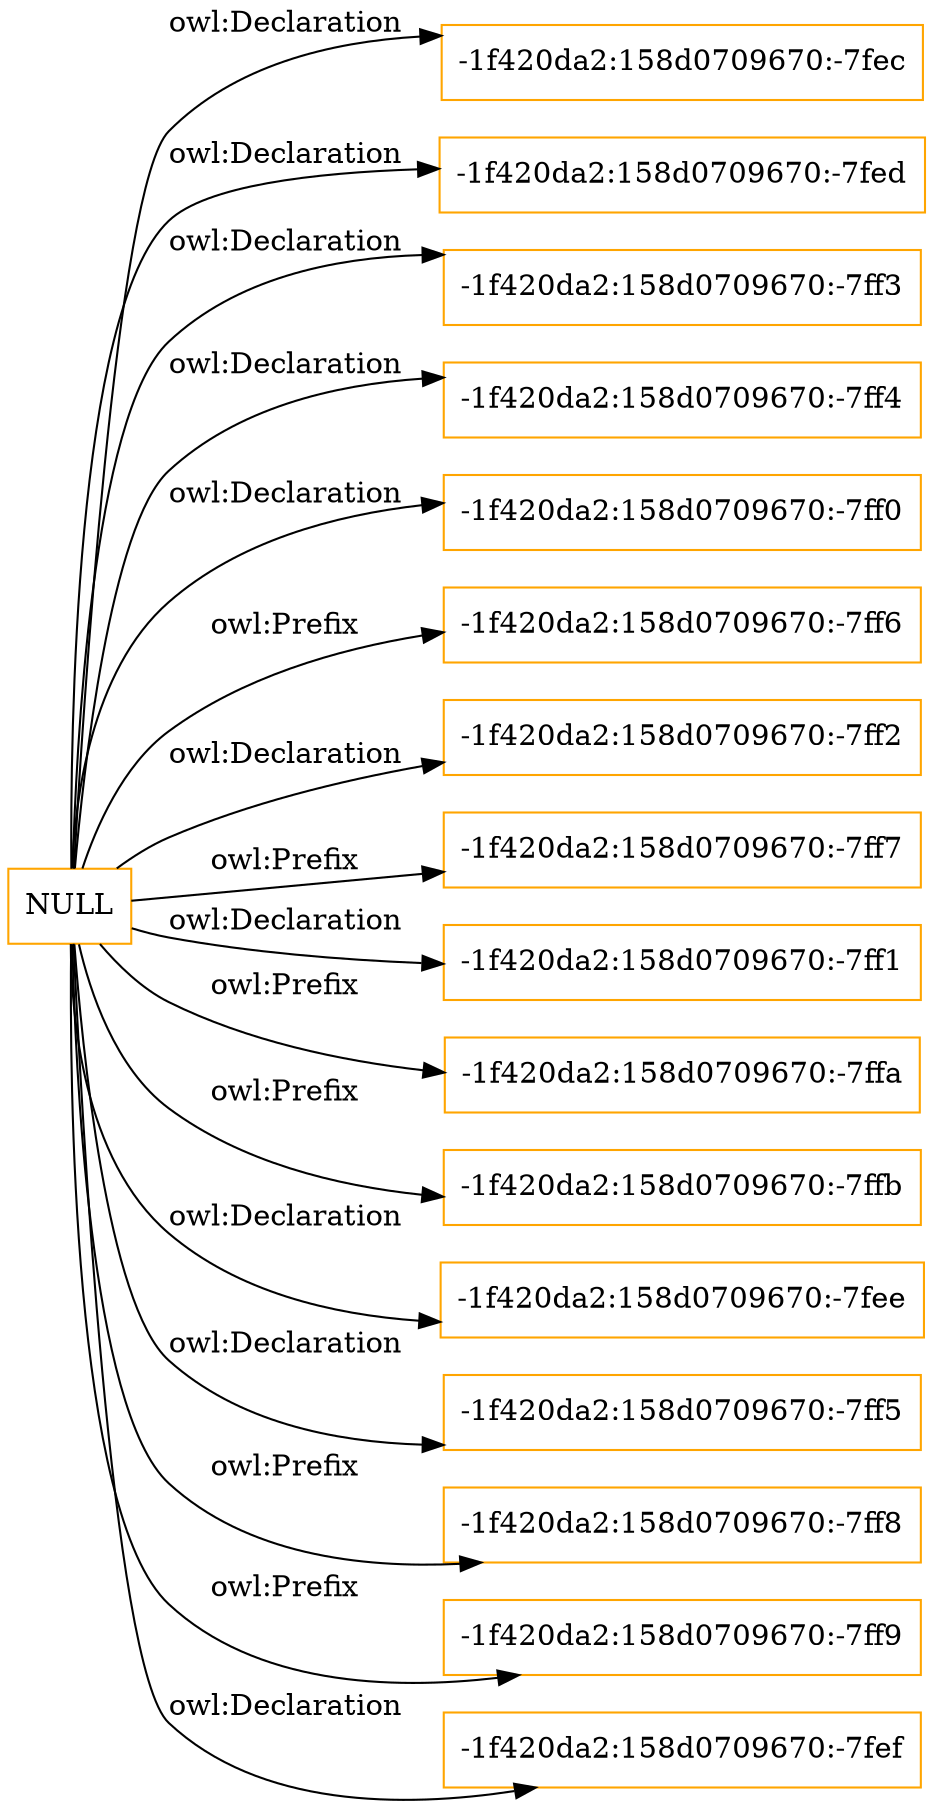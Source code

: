 digraph ar2dtool_diagram { 
rankdir=LR;
size="1501"
node [shape = rectangle, color="orange"]; "-1f420da2:158d0709670:-7fec" "-1f420da2:158d0709670:-7fed" "-1f420da2:158d0709670:-7ff3" "-1f420da2:158d0709670:-7ff4" ; /*classes style*/
	"NULL" -> "-1f420da2:158d0709670:-7ff0" [ label = "owl:Declaration" ];
	"NULL" -> "-1f420da2:158d0709670:-7ff6" [ label = "owl:Prefix" ];
	"NULL" -> "-1f420da2:158d0709670:-7fed" [ label = "owl:Declaration" ];
	"NULL" -> "-1f420da2:158d0709670:-7ff2" [ label = "owl:Declaration" ];
	"NULL" -> "-1f420da2:158d0709670:-7ff7" [ label = "owl:Prefix" ];
	"NULL" -> "-1f420da2:158d0709670:-7ff1" [ label = "owl:Declaration" ];
	"NULL" -> "-1f420da2:158d0709670:-7ff4" [ label = "owl:Declaration" ];
	"NULL" -> "-1f420da2:158d0709670:-7ffa" [ label = "owl:Prefix" ];
	"NULL" -> "-1f420da2:158d0709670:-7ffb" [ label = "owl:Prefix" ];
	"NULL" -> "-1f420da2:158d0709670:-7ff3" [ label = "owl:Declaration" ];
	"NULL" -> "-1f420da2:158d0709670:-7fee" [ label = "owl:Declaration" ];
	"NULL" -> "-1f420da2:158d0709670:-7ff5" [ label = "owl:Declaration" ];
	"NULL" -> "-1f420da2:158d0709670:-7ff8" [ label = "owl:Prefix" ];
	"NULL" -> "-1f420da2:158d0709670:-7fec" [ label = "owl:Declaration" ];
	"NULL" -> "-1f420da2:158d0709670:-7ff9" [ label = "owl:Prefix" ];
	"NULL" -> "-1f420da2:158d0709670:-7fef" [ label = "owl:Declaration" ];

}
